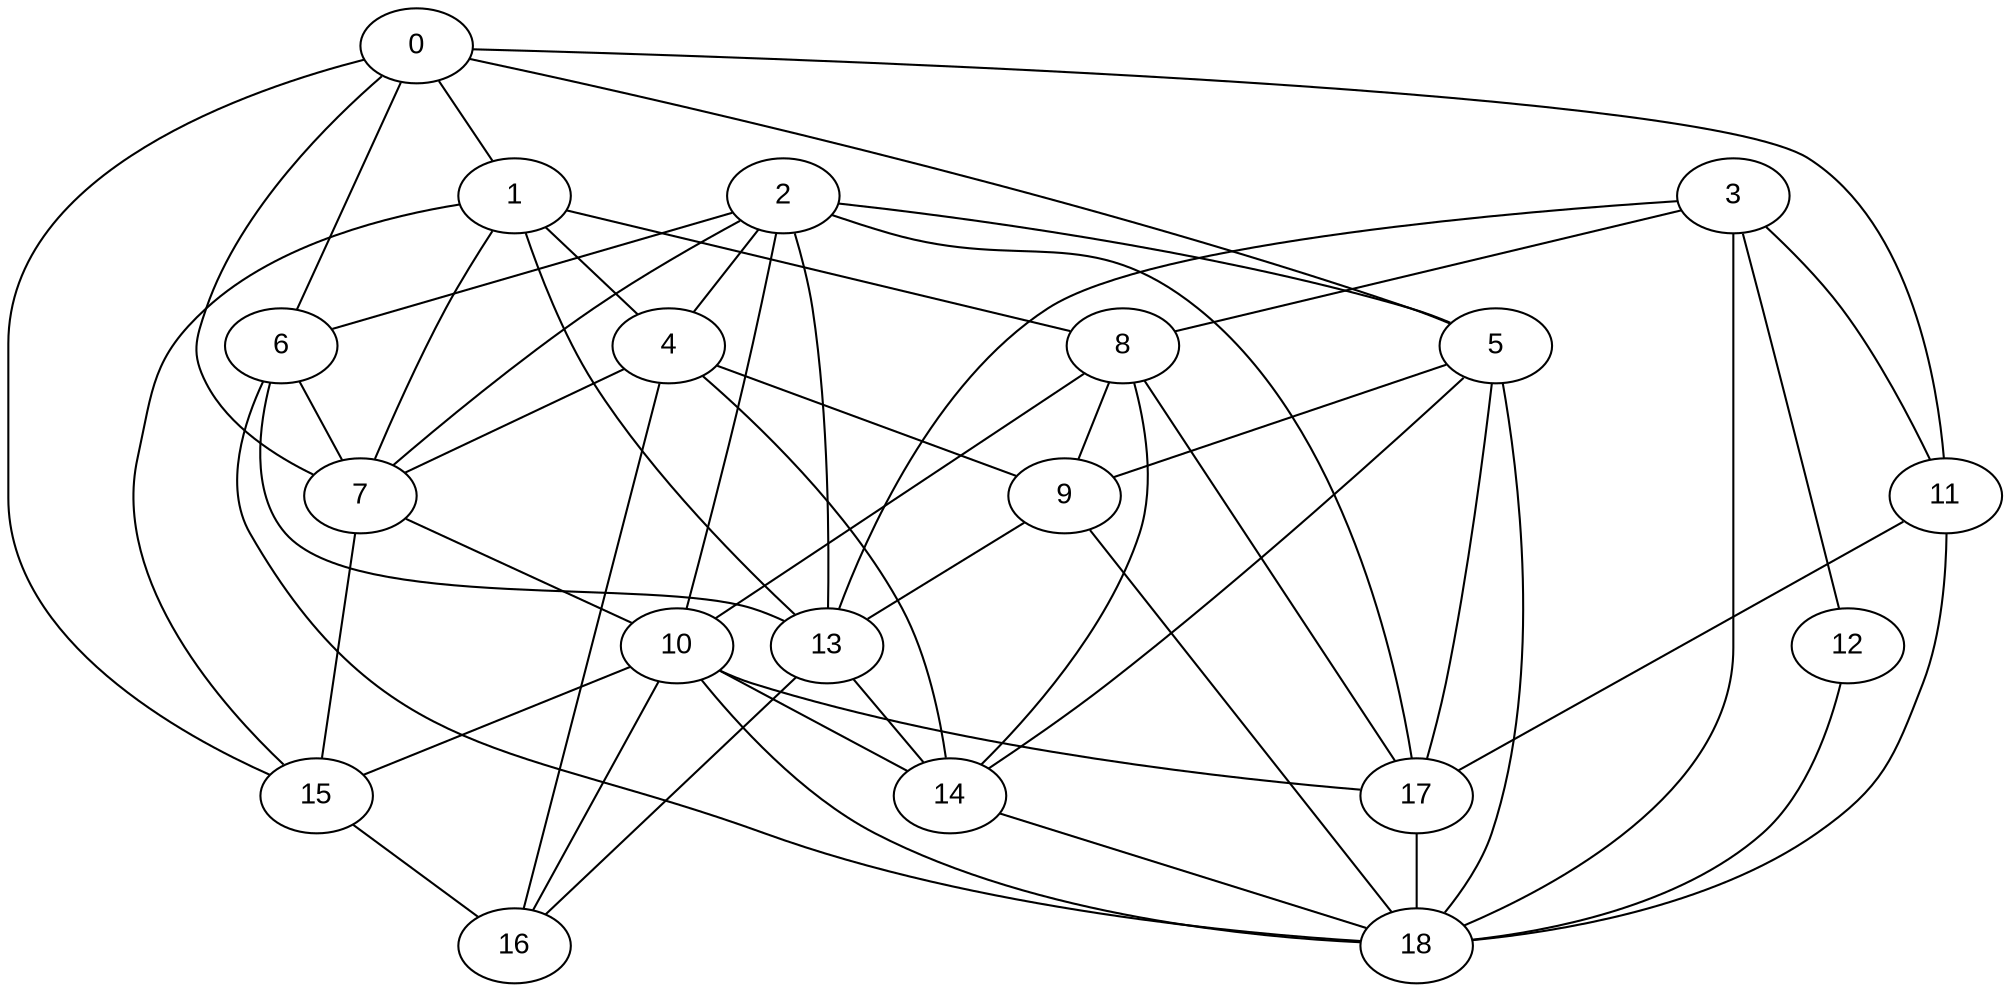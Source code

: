 graph InitialGraph {
  node [style=filled, fillcolor=white, fontname="Arial"];
  0;
  1;
  2;
  3;
  4;
  5;
  6;
  7;
  8;
  9;
  10;
  11;
  12;
  13;
  14;
  15;
  16;
  17;
  18;
  0 -- 1;
  0 -- 5;
  0 -- 6;
  0 -- 7;
  0 -- 11;
  0 -- 15;
  1 -- 4;
  1 -- 7;
  1 -- 8;
  1 -- 13;
  1 -- 15;
  2 -- 4;
  2 -- 5;
  2 -- 6;
  2 -- 7;
  2 -- 10;
  2 -- 13;
  2 -- 17;
  3 -- 8;
  3 -- 11;
  3 -- 12;
  3 -- 13;
  3 -- 18;
  4 -- 7;
  4 -- 9;
  4 -- 14;
  4 -- 16;
  5 -- 9;
  5 -- 14;
  5 -- 17;
  5 -- 18;
  6 -- 7;
  6 -- 13;
  6 -- 18;
  7 -- 10;
  7 -- 15;
  8 -- 9;
  8 -- 10;
  8 -- 14;
  8 -- 17;
  9 -- 13;
  9 -- 18;
  10 -- 14;
  10 -- 15;
  10 -- 16;
  10 -- 17;
  10 -- 18;
  11 -- 17;
  11 -- 18;
  12 -- 18;
  13 -- 14;
  13 -- 16;
  14 -- 18;
  15 -- 16;
  17 -- 18;
}
